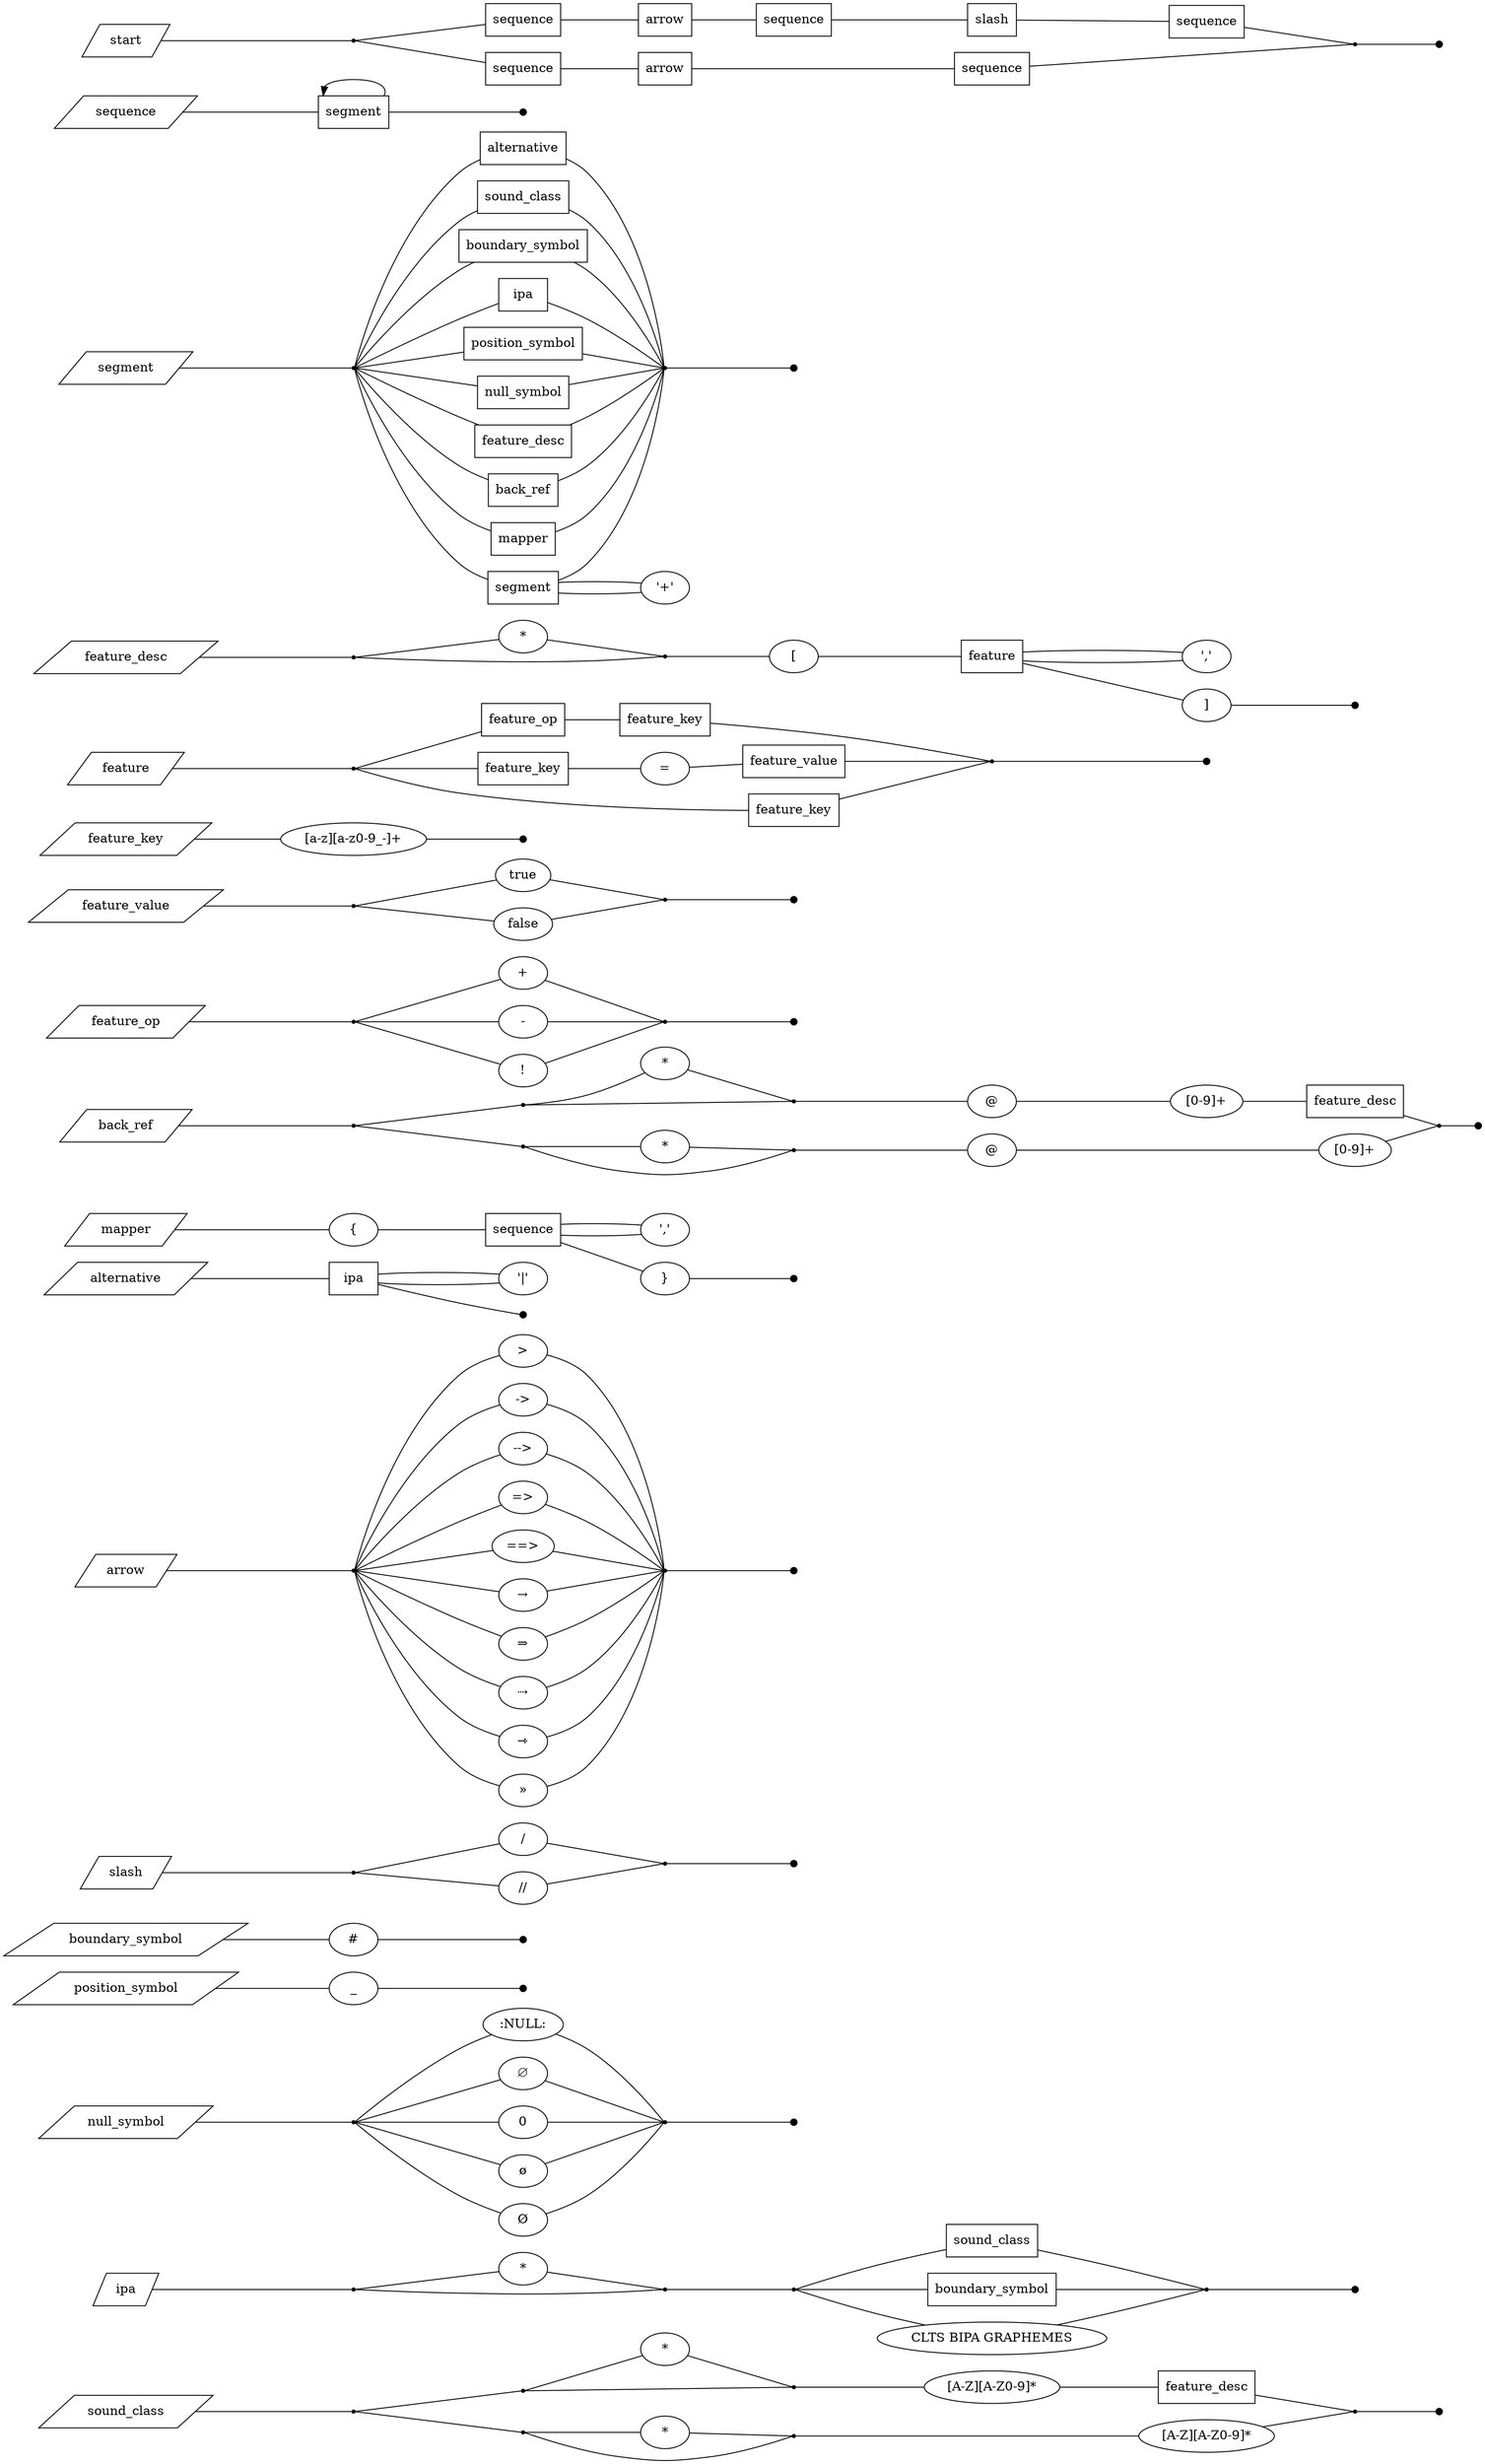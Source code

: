 strict digraph {
	graph [bb="-3.9345,-1.2758,1420.2,2702.8",
		packMode=clust,
		rankdir=LR,
		splines=true
	];
	node [label="\N"];
	n1	 [height=0.5,
		label="*",
		pos="618.66,122.76",
		width=0.75];
	n3	 [height=0.05,
		label="",
		pos="739.66,80.756",
		shape=point,
		size="1e-10",
		width=0.05];
	n1 -> n3	 [arrowhead=none,
		len="1e-06",
		pos="642.89,114.56 674.82,103.29 729.27,84.071 737.59,81.137"];
	n4	 [height=0.5,
		label="[A-Z][A-Z0-9]*",
		pos="931.15,80.756",
		width=1.8776];
	n3 -> n4	 [arrowhead=none,
		pos="741.51,80.756 749.49,80.756 812.49,80.756 863.52,80.756"];
	n5	 [height=0.5,
		label=feature_desc,
		pos="1145.2,80.756",
		shape=box,
		width=1.1806];
	n4 -> n5	 [arrowhead=none,
		pos="998.97,80.756 1033,80.756 1073.2,80.756 1102.7,80.756"];
	n11	 [height=0.05,
		label="",
		pos="1291.3,53.756",
		shape=point,
		size="1e-10",
		width=0.05];
	n5 -> n11	 [arrowhead=none,
		pos="1187.9,72.947 1227.1,65.595 1281.1,55.489 1289.3,53.955"];
	n2	 [height=0.05,
		label="",
		pos="485.16,76.756",
		shape=point,
		size="1e-10",
		width=0.05];
	n2 -> n1	 [arrowhead=none,
		len="1e-06",
		pos="487,77.05 495.05,79.866 559.03,102.25 594.38,114.61"];
	n2 -> n3	 [arrowhead=none,
		pos="487.29,76.774 504.79,77.051 720.78,80.473 737.62,80.74"];
	n12	 [height=0.1,
		label="",
		pos="1373.4,53.756",
		shape=point,
		width=0.1];
	n11 -> n12	 [arrowhead=none,
		pos="1293.2,53.756 1301,53.756 1356.8,53.756 1369.7,53.756"];
	n6	 [height=0.5,
		label="*",
		pos="618.66,30.756",
		width=0.75];
	n8	 [height=0.05,
		label="",
		pos="739.66,26.756",
		shape=point,
		size="1e-10",
		width=0.05];
	n6 -> n8	 [arrowhead=none,
		len="1e-06",
		pos="645.78,29.878 678.07,28.793 729.76,27.055 737.64,26.79"];
	n9	 [height=0.5,
		label="[A-Z][A-Z0-9]*",
		pos="1145.2,26.756",
		width=1.8776];
	n8 -> n9	 [arrowhead=none,
		pos="741.82,26.756 759.18,26.756 967.53,26.756 1077.4,26.756"];
	n9 -> n11	 [arrowhead=none,
		pos="1201.1,37.041 1238.7,44.075 1282.8,52.345 1289.5,53.595"];
	n7	 [height=0.05,
		label="",
		pos="485.16,30.756",
		shape=point,
		size="1e-10",
		width=0.05];
	n7 -> n6	 [arrowhead=none,
		len="1e-06",
		pos="487,30.756 494.83,30.756 555.6,30.756 591.44,30.756"];
	n7 -> n8	 [arrowhead=none,
		pos="487.05,30.39 493.95,27.575 539.58,9.3436 578.66,3.7561 613.86,-1.2758 623.46,-1.2045 658.66,3.7561 691.86,8.4338 730.59,23.523 737.56,\
26.311"];
	n10	 [height=0.05,
		label="",
		pos="323.42,53.756",
		shape=point,
		size="1e-10",
		width=0.05];
	n10 -> n2	 [arrowhead=none,
		pos="325.44,53.903 338.41,55.77 470.85,74.839 483.24,76.623"];
	n10 -> n7	 [arrowhead=none,
		pos="325.44,53.609 338.41,51.742 470.85,32.673 483.24,30.89"];
	sound_class	 [height=0.5,
		label=sound_class,
		pos="109.59,53.756",
		shape=parallelogram,
		width=2.2463];
	sound_class -> n10	 [arrowhead=none,
		pos="171.86,53.756 230.51,53.756 311.52,53.756 321.42,53.756"];
	n13	 [height=0.5,
		label="*",
		pos="485.16,211.76",
		width=0.75];
	n15	 [height=0.05,
		label="",
		pos="618.66,188.76",
		shape=point,
		size="1e-10",
		width=0.05];
	n13 -> n15	 [arrowhead=none,
		len="1e-06",
		pos="511.52,207.32 547.04,201.11 608.26,190.4 616.69,188.93"];
	n19	 [height=0.05,
		label="",
		pos="739.66,188.76",
		shape=point,
		size="1e-10",
		width=0.05];
	n15 -> n19	 [arrowhead=none,
		pos="621,188.76 633.26,188.76 725.95,188.76 737.49,188.76"];
	n16	 [height=0.5,
		label=sound_class,
		pos="931.15,242.76",
		shape=box,
		width=1.1389];
	n19 -> n16	 [arrowhead=none,
		pos="741.44,189.05 747.49,191.3 787.45,206.08 820.66,215.76 843.5,222.41 869.32,228.83 890.15,233.74"];
	n17	 [height=0.5,
		label=boundary_symbol,
		pos="931.15,188.76",
		shape=box,
		width=1.5972];
	n19 -> n17	 [arrowhead=none,
		pos="741.51,188.76 750.03,188.76 821.16,188.76 873.58,188.76"];
	n18	 [height=0.5,
		label="CLTS BIPA GRAPHEMES",
		pos="931.15,134.76",
		width=3.0694];
	n19 -> n18	 [arrowhead=none,
		pos="741.44,188.46 747.49,186.21 787.45,171.44 820.66,161.76 835.51,157.43 851.62,153.2 866.8,149.42"];
	n20	 [height=0.05,
		label="",
		pos="1145.2,188.76",
		shape=point,
		size="1e-10",
		width=0.05];
	n16 -> n20	 [arrowhead=none,
		pos="972.23,233.03 992.97,227.96 1018.7,221.61 1041.6,215.76 1083.8,205.02 1135.4,191.13 1143.2,189.03"];
	n17 -> n20	 [arrowhead=none,
		pos="988.71,188.76 1047.6,188.76 1132.8,188.76 1143.2,188.76"];
	n18 -> n20	 [arrowhead=none,
		pos="993.29,149.65 1009.1,153.54 1026,157.77 1041.6,161.76 1083.8,172.49 1135.4,186.38 1143.2,188.48"];
	n14	 [height=0.05,
		label="",
		pos="323.42,188.76",
		shape=point,
		size="1e-10",
		width=0.05];
	n14 -> n13	 [arrowhead=none,
		len="1e-06",
		pos="325.44,188.9 335.43,190.34 416.35,201.99 458.63,208.08"];
	n14 -> n15	 [arrowhead=none,
		pos="325.44,188.7 333.31,188.28 385.34,185.58 427.66,184.76 478.77,183.77 491.57,183.39 542.66,184.76 572.9,185.56 609.93,188.19 616.61,\
188.68"];
	n21	 [height=0.1,
		label="",
		pos="1291.3,188.76",
		shape=point,
		width=0.1];
	n20 -> n21	 [arrowhead=none,
		pos="1147.2,188.76 1158.4,188.76 1268.7,188.76 1287.6,188.76"];
	ipa	 [height=0.5,
		label=ipa,
		pos="109.59,188.76",
		shape=parallelogram,
		width=0.90716];
	ipa -> n14	 [arrowhead=none,
		pos="134.89,188.76 187.92,188.76 310.22,188.76 321.57,188.76"];
	n22	 [height=0.5,
		label=":NULL:",
		pos="485.16,481.76",
		width=1.0833];
	n28	 [height=0.05,
		label="",
		pos="618.66,373.76",
		shape=point,
		size="1e-10",
		width=0.05];
	n22 -> n28	 [arrowhead=none,
		pos="515.52,470.28 524.63,466.07 534.44,460.82 542.66,454.76 579.08,427.93 612.09,381.73 617.03,374.67"];
	n29	 [height=0.1,
		label="",
		pos="739.66,373.76",
		shape=point,
		width=0.1];
	n28 -> n29	 [arrowhead=none,
		pos="621,373.76 632.75,373.76 718.36,373.76 735.63,373.76"];
	n23	 [height=0.5,
		label=∅,
		pos="485.16,427.76",
		width=0.75];
	n23 -> n28	 [arrowhead=none,
		pos="508.47,418.6 543.64,404.15 608.84,377.38 616.85,374.09"];
	n24	 [height=0.5,
		label=0,
		pos="485.16,373.76",
		width=0.75];
	n24 -> n28	 [arrowhead=none,
		pos="512.46,373.76 548.14,373.76 608.41,373.76 616.71,373.76"];
	n25	 [height=0.5,
		label=ø,
		pos="485.16,319.76",
		width=0.75];
	n25 -> n28	 [arrowhead=none,
		pos="508.47,328.92 543.64,343.36 608.84,370.13 616.85,373.42"];
	n26	 [height=0.5,
		label=Ø,
		pos="485.16,265.76",
		width=0.75];
	n26 -> n28	 [arrowhead=none,
		pos="508.99,274.32 519.74,278.93 532.42,285.21 542.66,292.76 579.08,319.58 612.09,365.79 617.03,372.84"];
	n27	 [height=0.05,
		label="",
		pos="323.42,373.76",
		shape=point,
		size="1e-10",
		width=0.05];
	n27 -> n22	 [arrowhead=none,
		pos="325.38,374.64 332.78,381.49 381.98,426.4 427.66,454.76 436.53,460.26 446.69,465.43 455.93,469.75"];
	n27 -> n23	 [arrowhead=none,
		pos="325.44,374.1 335.59,377.53 418.95,405.71 460.63,419.8"];
	n27 -> n24	 [arrowhead=none,
		pos="325.44,373.76 335.38,373.76 415.49,373.76 457.95,373.76"];
	n27 -> n25	 [arrowhead=none,
		pos="325.44,373.41 335.59,369.98 418.95,341.8 460.63,327.71"];
	n27 -> n26	 [arrowhead=none,
		pos="325.38,372.87 332.78,366.02 381.98,321.11 427.66,292.76 438.47,286.05 451.2,279.83 461.84,275.06"];
	null_symbol	 [height=0.5,
		label=null_symbol,
		pos="109.59,373.76",
		shape=parallelogram,
		width=2.3327];
	null_symbol -> n27	 [arrowhead=none,
		pos="174.14,373.76 232.64,373.76 311.78,373.76 321.44,373.76"];
	n30	 [height=0.5,
		label=_,
		pos="323.42,521.76",
		width=0.75];
	n31	 [height=0.1,
		label="",
		pos="485.16,521.76",
		shape=point,
		width=0.1];
	n30 -> n31	 [arrowhead=none,
		pos="350.44,521.76 390.76,521.76 465.33,521.76 481.16,521.76"];
	position_symbol	 [height=0.5,
		label=position_symbol,
		pos="109.59,521.76",
		shape=parallelogram,
		width=2.9375];
	position_symbol -> n30	 [arrowhead=none,
		pos="190.67,521.76 227.93,521.76 269.73,521.76 296.06,521.76"];
	n32	 [height=0.5,
		label="#",
		pos="323.42,575.76",
		width=0.75];
	n33	 [height=0.1,
		label="",
		pos="485.16,575.76",
		shape=point,
		width=0.1];
	n32 -> n33	 [arrowhead=none,
		pos="350.44,575.76 390.76,575.76 465.33,575.76 481.16,575.76"];
	boundary_symbol	 [height=0.5,
		label=boundary_symbol,
		pos="109.59,575.76",
		shape=parallelogram,
		width=3.1535];
	boundary_symbol -> n32	 [arrowhead=none,
		pos="197.05,575.76 232.75,575.76 271.49,575.76 296.32,575.76"];
	n34	 [height=0.5,
		label="/",
		pos="485.16,669.76",
		width=0.75];
	n37	 [height=0.05,
		label="",
		pos="618.66,642.76",
		shape=point,
		size="1e-10",
		width=0.05];
	n34 -> n37	 [arrowhead=none,
		pos="511.21,664.61 546.68,657.33 608.21,644.7 616.69,642.96"];
	n38	 [height=0.1,
		label="",
		pos="739.66,642.76",
		shape=point,
		width=0.1];
	n37 -> n38	 [arrowhead=none,
		pos="621,642.76 632.75,642.76 718.36,642.76 735.63,642.76"];
	n35	 [height=0.5,
		label="//",
		pos="485.16,615.76",
		width=0.75];
	n35 -> n37	 [arrowhead=none,
		pos="511.21,620.9 546.68,628.18 608.21,640.81 616.69,642.56"];
	n36	 [height=0.05,
		label="",
		pos="323.42,649.76",
		shape=point,
		size="1e-10",
		width=0.05];
	n36 -> n34	 [arrowhead=none,
		pos="325.44,649.88 335.4,651.13 415.92,661.21 458.29,666.52"];
	n36 -> n35	 [arrowhead=none,
		pos="325.44,649.54 335.48,647.4 417.21,630.01 459.3,621.05"];
	slash	 [height=0.5,
		label=slash,
		pos="109.59,649.76",
		shape=parallelogram,
		width=1.2095];
	slash -> n36	 [arrowhead=none,
		pos="143.22,649.76 198.93,649.76 307.68,649.76 321.06,649.76"];
	n39	 [height=0.5,
		label=">",
		pos="485.16,1209.8",
		width=0.75];
	n50	 [height=0.05,
		label="",
		pos="618.66,966.76",
		shape=point,
		size="1e-10",
		width=0.05];
	n39 -> n50	 [arrowhead=none,
		pos="510.26,1203 521.44,1198.8 534.11,1192.3 542.66,1182.8 606.17,1111.7 616.52,984.04 617.57,968.35"];
	n51	 [height=0.1,
		label="",
		pos="739.66,966.76",
		shape=point,
		width=0.1];
	n50 -> n51	 [arrowhead=none,
		pos="621,966.76 632.75,966.76 718.36,966.76 735.63,966.76"];
	n40	 [height=0.5,
		label="->",
		pos="485.16,1155.8",
		width=0.75];
	n40 -> n50	 [arrowhead=none,
		pos="510.14,1148.5 521.16,1144.2 533.72,1137.8 542.66,1128.8 594.5,1076.3 614.78,981.36 617.37,968.27"];
	n41	 [height=0.5,
		label="-->",
		pos="485.16,1101.8",
		width=0.75];
	n41 -> n50	 [arrowhead=none,
		pos="509.48,1093.8 520.34,1089.3 532.97,1083 542.66,1074.8 583.7,1039.9 612.82,977.52 617.11,967.99"];
	n42	 [height=0.5,
		label="=>",
		pos="485.16,1047.8",
		width=0.75];
	n42 -> n50	 [arrowhead=none,
		pos="508.37,1038.3 518.98,1033.4 531.72,1027.2 542.66,1020.8 575.24,1001.5 611.49,971.85 616.96,967.34"];
	n43	 [height=0.5,
		label="==>",
		pos="485.16,993.76",
		width=0.75];
	n43 -> n50	 [arrowhead=none,
		pos="511.21,988.61 546.68,981.33 608.21,968.7 616.69,966.96"];
	n44	 [height=0.5,
		label=→,
		pos="485.16,939.76",
		width=0.75];
	n44 -> n50	 [arrowhead=none,
		pos="511.21,944.9 546.68,952.18 608.21,964.81 616.69,966.56"];
	n45	 [height=0.5,
		label=⇒,
		pos="485.16,885.76",
		width=0.75];
	n45 -> n50	 [arrowhead=none,
		pos="508.37,895.26 518.98,900.08 531.72,906.27 542.66,912.76 575.24,932.06 611.49,961.66 616.96,966.17"];
	n46	 [height=0.5,
		label=⇢,
		pos="485.16,831.76",
		width=0.75];
	n46 -> n50	 [arrowhead=none,
		pos="509.48,839.7 520.34,844.17 532.97,850.52 542.66,858.76 583.7,893.66 612.82,955.99 617.11,965.52"];
	n47	 [height=0.5,
		label=⇾,
		pos="485.16,777.76",
		width=0.75];
	n47 -> n50	 [arrowhead=none,
		pos="510.14,784.99 521.16,789.29 533.72,795.71 542.66,804.76 594.5,857.23 614.78,952.16 617.37,965.24"];
	n48	 [height=0.5,
		label=»,
		pos="485.16,723.76",
		width=0.75];
	n48 -> n50	 [arrowhead=none,
		pos="510.26,730.5 521.44,734.71 534.11,741.19 542.66,750.76 606.17,821.77 616.52,949.48 617.57,965.16"];
	n49	 [height=0.05,
		label="",
		pos="323.42,966.76",
		shape=point,
		size="1e-10",
		width=0.05];
	n49 -> n39	 [arrowhead=none,
		pos="324.75,968.36 328.1,984.1 357.13,1112.2 427.66,1182.8 436.66,1191.7 449.23,1198.2 460.24,1202.5"];
	n49 -> n40	 [arrowhead=none,
		pos="324.88,967.95 329.43,979.74 367.73,1075.7 427.66,1128.8 437.19,1137.2 449.81,1143.6 460.7,1148"];
	n49 -> n41	 [arrowhead=none,
		pos="325.14,967.75 331.4,976.32 377.67,1038.5 427.66,1074.8 437.97,1082.2 450.65,1088.5 461.39,1093.1"];
	n49 -> n42	 [arrowhead=none,
		pos="325.43,967.3 333.25,971.53 384.97,999.4 427.66,1020.8 439.14,1026.5 452.04,1032.7 462.61,1037.7"];
	n49 -> n43	 [arrowhead=none,
		pos="325.44,966.93 335.43,968.62 416.35,982.29 458.63,989.44"];
	n49 -> n44	 [arrowhead=none,
		pos="325.44,966.58 335.43,964.9 416.35,951.22 458.63,944.07"];
	n49 -> n45	 [arrowhead=none,
		pos="325.43,966.21 333.25,961.99 384.97,934.11 427.66,912.76 439.14,907.02 452.04,900.83 462.61,895.83"];
	n49 -> n46	 [arrowhead=none,
		pos="325.14,965.77 331.4,957.2 377.67,894.97 427.66,858.76 437.97,851.29 450.65,845.01 461.39,840.39"];
	n49 -> n47	 [arrowhead=none,
		pos="324.88,965.56 329.43,953.77 367.73,857.81 427.66,804.76 437.19,796.33 449.81,789.96 460.7,785.54"];
	n49 -> n48	 [arrowhead=none,
		pos="324.75,965.16 328.1,949.42 357.13,821.29 427.66,750.76 436.66,741.76 449.23,735.35 460.24,731.04"];
	arrow	 [height=0.5,
		label=arrow,
		pos="109.59,966.76",
		shape=parallelogram,
		width=1.3103];
	arrow -> n49	 [arrowhead=none,
		pos="146.52,966.76 203.18,966.76 308.2,966.76 321.11,966.76"];
	n52	 [height=0.5,
		label=ipa,
		pos="323.42,1289.8",
		shape=box,
		width=0.75];
	n53	 [height=0.5,
		label="'|'",
		pos="485.16,1289.8",
		width=0.75];
	n52 -> n53	 [arrowhead=none,
		pos="350.44,1284.6 380.5,1282.4 429.61,1282.5 459.21,1284.7"];
	n54	 [height=0.1,
		label="",
		pos="485.16,1249.8",
		shape=point,
		width=0.1];
	n52 -> n54	 [arrowhead=none,
		pos="350.68,1282.7 371.51,1277.1 401.4,1269.2 427.66,1262.8 448.39,1257.7 473.53,1252.1 481.57,1250.3"];
	n53 -> n52	 [arrowhead=none,
		pos="459.21,1294.8 429.61,1297 380.5,1297.1 350.44,1294.9"];
	alternative	 [height=0.5,
		label=alternative,
		pos="109.59,1289.8",
		shape=parallelogram,
		width=2.0303];
	alternative -> n52	 [arrowhead=none,
		pos="165.69,1289.8 207.74,1289.8 263.79,1289.8 296.21,1289.8"];
	n55	 [height=0.5,
		label="{",
		pos="323.42,1343.8",
		width=0.75];
	n56	 [height=0.5,
		label=sequence,
		pos="485.16,1343.8",
		shape=box,
		width=0.91667];
	n55 -> n56	 [arrowhead=none,
		pos="350.44,1343.8 378.2,1343.8 422.21,1343.8 452.09,1343.8"];
	n57	 [height=0.5,
		label="','",
		pos="618.66,1343.8",
		width=0.75];
	n56 -> n57	 [arrowhead=none,
		pos="518.33,1337.9 541.3,1336.6 571.73,1336.7 592.83,1338.3"];
	n58	 [height=0.5,
		label="}",
		pos="618.66,1289.8",
		width=0.75];
	n56 -> n58	 [arrowhead=none,
		pos="518.33,1330.5 542.21,1320.7 574.16,1307.6 595.3,1298.9"];
	n57 -> n56	 [arrowhead=none,
		pos="592.83,1349.2 571.73,1350.8 541.3,1350.9 518.33,1349.7"];
	n59	 [height=0.1,
		label="",
		pos="739.66,1289.8",
		shape=point,
		width=0.1];
	n58 -> n59	 [arrowhead=none,
		pos="645.78,1289.8 676.16,1289.8 723.7,1289.8 735.79,1289.8"];
	mapper	 [height=0.5,
		label=mapper,
		pos="109.59,1343.8",
		shape=parallelogram,
		width=1.5983];
	mapper -> n55	 [arrowhead=none,
		pos="153.46,1343.8 196.25,1343.8 260.64,1343.8 296.31,1343.8"];
	n60	 [height=0.5,
		label="*",
		pos="618.66,1527.8",
		width=0.75];
	n62	 [height=0.05,
		label="",
		pos="739.66,1485.8",
		shape=point,
		size="1e-10",
		width=0.05];
	n60 -> n62	 [arrowhead=none,
		len="1e-06",
		pos="642.89,1519.6 674.82,1508.3 729.27,1489.1 737.59,1486.1"];
	n63	 [height=0.5,
		label="@",
		pos="931.15,1485.8",
		width=0.75];
	n62 -> n63	 [arrowhead=none,
		pos="741.51,1485.8 751.87,1485.8 854.86,1485.8 904.14,1485.8"];
	n64	 [height=0.5,
		label="[0-9]+",
		pos="1145.2,1485.8",
		width=0.94444];
	n63 -> n64	 [arrowhead=none,
		pos="958.16,1485.8 996.76,1485.8 1069.2,1485.8 1111.4,1485.8"];
	n65	 [height=0.5,
		label=feature_desc,
		pos="1291.3,1485.8",
		shape=box,
		width=1.1806];
	n64 -> n65	 [arrowhead=none,
		pos="1179.3,1485.8 1199.9,1485.8 1226.6,1485.8 1248.6,1485.8"];
	n61	 [height=0.05,
		label="",
		pos="485.16,1481.8",
		shape=point,
		size="1e-10",
		width=0.05];
	n61 -> n60	 [arrowhead=none,
		len="1e-06",
		pos="486.98,1481.8 492.13,1482.4 520.62,1485.6 542.66,1492.8 561.79,1499 582.43,1508.9 597.21,1516.5"];
	n61 -> n62	 [arrowhead=none,
		pos="487.29,1481.8 504.79,1482.1 720.78,1485.5 737.62,1485.7"];
	n72	 [height=0.05,
		label="",
		pos="1373.4,1458.8",
		shape=point,
		size="1e-10",
		width=0.05];
	n65 -> n72	 [arrowhead=none,
		pos="1334.3,1471.6 1351.2,1465.9 1367.7,1460.3 1371.6,1459"];
	n73	 [height=0.1,
		label="",
		pos="1416.6,1458.8",
		shape=point,
		width=0.1];
	n72 -> n73	 [arrowhead=none,
		pos="1375.5,1458.8 1380.7,1458.8 1404.8,1458.8 1412.9,1458.8"];
	n66	 [height=0.5,
		label="*",
		pos="618.66,1435.8",
		width=0.75];
	n68	 [height=0.05,
		label="",
		pos="739.66,1431.8",
		shape=point,
		size="1e-10",
		width=0.05];
	n66 -> n68	 [arrowhead=none,
		len="1e-06",
		pos="645.78,1434.9 678.07,1433.8 729.76,1432.1 737.64,1431.8"];
	n69	 [height=0.5,
		label="@",
		pos="1145.2,1431.8",
		width=0.75];
	n68 -> n69	 [arrowhead=none,
		pos="741.82,1431.8 761.7,1431.8 1032,1431.8 1118.1,1431.8"];
	n70	 [height=0.5,
		label="[0-9]+",
		pos="1291.3,1431.8",
		width=0.94444];
	n69 -> n70	 [arrowhead=none,
		pos="1172.3,1431.8 1196.2,1431.8 1231.5,1431.8 1257.3,1431.8"];
	n70 -> n72	 [arrowhead=none,
		pos="1320.3,1441.2 1340.6,1448 1365.3,1456.3 1371.1,1458.3"];
	n67	 [height=0.05,
		label="",
		pos="485.16,1435.8",
		shape=point,
		size="1e-10",
		width=0.05];
	n67 -> n66	 [arrowhead=none,
		len="1e-06",
		pos="487,1435.8 494.83,1435.8 555.6,1435.8 591.44,1435.8"];
	n67 -> n68	 [arrowhead=none,
		pos="487.05,1435.4 493.95,1432.6 539.58,1414.3 578.66,1408.8 613.86,1403.7 623.46,1403.8 658.66,1408.8 691.86,1413.4 730.59,1428.5 737.56,\
1431.3"];
	n71	 [height=0.05,
		label="",
		pos="323.42,1458.8",
		shape=point,
		size="1e-10",
		width=0.05];
	n71 -> n61	 [arrowhead=none,
		pos="325.44,1458.9 338.41,1460.8 470.85,1479.8 483.24,1481.6"];
	n71 -> n67	 [arrowhead=none,
		pos="325.44,1458.6 338.41,1456.7 470.85,1437.7 483.24,1435.9"];
	back_ref	 [height=0.5,
		label=back_ref,
		pos="109.59,1458.8",
		shape=parallelogram,
		width=1.7567];
	back_ref -> n71	 [arrowhead=none,
		pos="158.13,1458.8 216.68,1458.8 309.84,1458.8 321.26,1458.8"];
	n74	 [height=0.5,
		label="+",
		pos="485.16,1627.8",
		width=0.75];
	n78	 [height=0.05,
		label="",
		pos="618.66,1573.8",
		shape=point,
		size="1e-10",
		width=0.05];
	n74 -> n78	 [arrowhead=none,
		pos="508.47,1618.6 543.64,1604.2 608.84,1577.4 616.85,1574.1"];
	n79	 [height=0.1,
		label="",
		pos="739.66,1573.8",
		shape=point,
		width=0.1];
	n78 -> n79	 [arrowhead=none,
		pos="621,1573.8 632.75,1573.8 718.36,1573.8 735.63,1573.8"];
	n75	 [height=0.5,
		label="-",
		pos="485.16,1573.8",
		width=0.75];
	n75 -> n78	 [arrowhead=none,
		pos="512.46,1573.8 548.14,1573.8 608.41,1573.8 616.71,1573.8"];
	n76	 [height=0.5,
		label="!",
		pos="485.16,1519.8",
		width=0.75];
	n76 -> n78	 [arrowhead=none,
		pos="508.47,1528.9 543.64,1543.4 608.84,1570.1 616.85,1573.4"];
	n77	 [height=0.05,
		label="",
		pos="323.42,1573.8",
		shape=point,
		size="1e-10",
		width=0.05];
	n77 -> n74	 [arrowhead=none,
		pos="325.44,1574.1 335.59,1577.5 418.95,1605.7 460.63,1619.8"];
	n77 -> n75	 [arrowhead=none,
		pos="325.44,1573.8 335.38,1573.8 415.49,1573.8 457.95,1573.8"];
	n77 -> n76	 [arrowhead=none,
		pos="325.44,1573.4 335.59,1570 418.95,1541.8 460.63,1527.7"];
	feature_op	 [height=0.5,
		label=feature_op,
		pos="109.59,1573.8",
		shape=parallelogram,
		width=2.0303];
	feature_op -> n77	 [arrowhead=none,
		pos="165.69,1573.8 224.53,1573.8 310.8,1573.8 321.35,1573.8"];
	n80	 [height=0.5,
		label=true,
		pos="485.16,1735.8",
		width=0.75];
	n83	 [height=0.05,
		label="",
		pos="618.66,1708.8",
		shape=point,
		size="1e-10",
		width=0.05];
	n80 -> n83	 [arrowhead=none,
		pos="511.21,1730.6 546.68,1723.3 608.21,1710.7 616.69,1709"];
	n84	 [height=0.1,
		label="",
		pos="739.66,1708.8",
		shape=point,
		width=0.1];
	n83 -> n84	 [arrowhead=none,
		pos="621,1708.8 632.75,1708.8 718.36,1708.8 735.63,1708.8"];
	n81	 [height=0.5,
		label=false,
		pos="485.16,1681.8",
		width=0.76389];
	n81 -> n83	 [arrowhead=none,
		pos="511.52,1687 547.04,1694.3 608.26,1706.8 616.69,1708.6"];
	n82	 [height=0.05,
		label="",
		pos="323.42,1701.8",
		shape=point,
		size="1e-10",
		width=0.05];
	n82 -> n80	 [arrowhead=none,
		pos="325.44,1702 335.48,1704.1 417.21,1721.5 459.3,1730.5"];
	n82 -> n81	 [arrowhead=none,
		pos="325.44,1701.6 335.4,1700.4 415.92,1690.3 458.29,1685"];
	feature_value	 [height=0.5,
		label=feature_value,
		pos="109.59,1701.8",
		shape=parallelogram,
		width=2.4767];
	feature_value -> n82	 [arrowhead=none,
		pos="177.9,1701.8 236.05,1701.8 312.19,1701.8 321.48,1701.8"];
	n85	 [height=0.5,
		label="[a-z][a-z0-9_-]+",
		pos="323.42,1775.8",
		width=1.8957];
	n86	 [height=0.1,
		label="",
		pos="485.16,1775.8",
		shape=point,
		width=0.1];
	n85 -> n86	 [arrowhead=none,
		pos="391.7,1775.8 429.22,1775.8 470.54,1775.8 481.42,1775.8"];
	feature_key	 [height=0.5,
		label=feature_key,
		pos="109.59,1775.8",
		shape=parallelogram,
		width=2.1887];
	feature_key -> n85	 [arrowhead=none,
		pos="170.44,1775.8 196.75,1775.8 227.76,1775.8 254.88,1775.8"];
	n87	 [height=0.5,
		label=feature_op,
		pos="485.16,1911.8",
		shape=box,
		width=1.0278];
	n88	 [height=0.5,
		label=feature_key,
		pos="739.66,1911.8",
		shape=box,
		width=1.1111];
	n87 -> n88	 [arrowhead=none,
		pos="522.34,1911.8 569.39,1911.8 651.25,1911.8 699.65,1911.8"];
	n94	 [height=0.05,
		label="",
		pos="931.15,1857.8",
		shape=point,
		size="1e-10",
		width=0.05];
	n88 -> n94	 [arrowhead=none,
		pos="779.93,1900.6 831.96,1885.7 918.47,1861.1 929.08,1858.1"];
	n95	 [height=0.1,
		label="",
		pos="1145.2,1857.8",
		shape=point,
		width=0.1];
	n94 -> n95	 [arrowhead=none,
		pos="933.1,1857.8 947.32,1857.8 1117.6,1857.8 1141.5,1857.8"];
	n89	 [height=0.5,
		label=feature_key,
		pos="485.16,1857.8",
		shape=box,
		width=1.1111];
	n90	 [height=0.5,
		label="=",
		pos="618.66,1859.8",
		width=0.75];
	n89 -> n90	 [arrowhead=none,
		pos="525.26,1858.4 546.61,1858.7 572.47,1859.1 591.4,1859.4"];
	n91	 [height=0.5,
		label=feature_value,
		pos="739.66,1857.8",
		shape=box,
		width=1.25];
	n90 -> n91	 [arrowhead=none,
		pos="645.78,1859.3 660.01,1859.1 678.01,1858.8 694.36,1858.5"];
	n91 -> n94	 [arrowhead=none,
		pos="785.09,1857.8 837.6,1857.8 919.15,1857.8 929.14,1857.8"];
	n92	 [height=0.5,
		label=feature_key,
		pos="618.66,1805.8",
		shape=box,
		width=1.1111];
	n92 -> n94	 [arrowhead=none,
		pos="658.73,1811.3 692.2,1816.1 741.67,1823.5 784.66,1830.8 845.46,1841 920.14,1855.8 929.23,1857.6"];
	n93	 [height=0.05,
		label="",
		pos="323.42,1857.8",
		shape=point,
		size="1e-10",
		width=0.05];
	n93 -> n87	 [arrowhead=none,
		pos="325.44,1858.1 334.63,1861.2 403.89,1884.6 447.83,1899.5"];
	n93 -> n89	 [arrowhead=none,
		pos="325.44,1857.8 334.45,1857.8 401.11,1857.8 445.13,1857.8"];
	n93 -> n92	 [arrowhead=none,
		pos="325.43,1857.4 333.22,1855 384.75,1839.2 427.66,1830.8 479.42,1820.6 539.92,1813.5 578.5,1809.5"];
	feature	 [height=0.5,
		label=feature,
		pos="109.59,1857.8",
		shape=parallelogram,
		width=1.4831];
	feature -> n93	 [arrowhead=none,
		pos="150.93,1857.8 208.55,1857.8 308.86,1857.8 321.17,1857.8"];
	n96	 [height=0.5,
		label="*",
		pos="485.16,2003.8",
		width=0.75];
	n98	 [height=0.05,
		label="",
		pos="618.66,1984.8",
		shape=point,
		size="1e-10",
		width=0.05];
	n96 -> n98	 [arrowhead=none,
		len="1e-06",
		pos="511.83,2000 547.41,1994.9 608.31,1986.1 616.7,1984.9"];
	n99	 [height=0.5,
		label="[",
		pos="739.66,1984.8",
		width=0.75];
	n98 -> n99	 [arrowhead=none,
		pos="621,1984.8 629.86,1984.8 680.76,1984.8 712.64,1984.8"];
	n100	 [height=0.5,
		label=feature,
		pos="931.15,1984.8",
		shape=box,
		width=0.75];
	n99 -> n100	 [arrowhead=none,
		pos="767.01,1984.8 803.21,1984.8 867.95,1984.8 904.03,1984.8"];
	n101	 [height=0.5,
		label="','",
		pos="1145.2,1984.8",
		width=0.75];
	n100 -> n101	 [arrowhead=none,
		pos="958.16,1980.1 999.2,1977.3 1078.5,1977.3 1119,1980.2"];
	n102	 [height=0.5,
		label="]",
		pos="1145.2,1930.8",
		width=0.75];
	n100 -> n102	 [arrowhead=none,
		pos="958.16,1978.1 999.42,1967.6 1079.3,1947.3 1119.7,1937"];
	n97	 [height=0.05,
		label="",
		pos="323.42,1980.8",
		shape=point,
		size="1e-10",
		width=0.05];
	n97 -> n96	 [arrowhead=none,
		len="1e-06",
		pos="325.44,1980.9 335.43,1982.3 416.35,1994 458.63,2000.1"];
	n97 -> n98	 [arrowhead=none,
		pos="325.81,1980.7 339.5,1979.7 451.84,1971.9 542.66,1976.8 573,1978.4 609.95,1983.6 616.61,1984.6"];
	n101 -> n100	 [arrowhead=none,
		pos="1119,1989.3 1078.5,1992.2 999.2,1992.2 958.16,1989.4"];
	n103	 [height=0.1,
		label="",
		pos="1291.3,1930.8",
		shape=point,
		width=0.1];
	n102 -> n103	 [arrowhead=none,
		pos="1172.3,1930.8 1209,1930.8 1272.9,1930.8 1287.4,1930.8"];
	feature_desc	 [height=0.5,
		label=feature_desc,
		pos="109.59,1980.8",
		shape=parallelogram,
		width=2.3327];
	feature_desc -> n97	 [arrowhead=none,
		pos="174.14,1980.8 232.64,1980.8 311.78,1980.8 321.44,1980.8"];
	n104	 [height=0.5,
		label=alternative,
		pos="485.16,2543.8",
		shape=box,
		width=1.0278];
	n116	 [height=0.05,
		label="",
		pos="618.66,2300.8",
		shape=point,
		size="1e-10",
		width=0.05];
	n104 -> n116	 [arrowhead=none,
		pos="522.22,2531.8 529.75,2527.9 537.08,2523 542.66,2516.8 606.17,2445.7 616.52,2318 617.57,2302.3"];
	n117	 [height=0.1,
		label="",
		pos="739.66,2300.8",
		shape=point,
		width=0.1];
	n116 -> n117	 [arrowhead=none,
		pos="621,2300.8 632.75,2300.8 718.36,2300.8 735.63,2300.8"];
	n105	 [height=0.5,
		label=sound_class,
		pos="485.16,2489.8",
		shape=box,
		width=1.1389];
	n105 -> n116	 [arrowhead=none,
		pos="526.17,2475 532.17,2471.6 537.93,2467.6 542.66,2462.8 594.5,2410.3 614.78,2315.4 617.37,2302.3"];
	n106	 [height=0.5,
		label=boundary_symbol,
		pos="485.16,2435.8",
		shape=box,
		width=1.5972];
	n106 -> n116	 [arrowhead=none,
		pos="530.16,2417.6 534.59,2414.9 538.85,2412 542.66,2408.8 583.7,2373.9 612.82,2311.5 617.11,2302"];
	n107	 [height=0.5,
		label=ipa,
		pos="485.16,2381.8",
		shape=box,
		width=0.75];
	n107 -> n116	 [arrowhead=none,
		pos="512.26,2370.5 522,2365.9 533.03,2360.5 542.66,2354.8 575.24,2335.5 611.49,2305.8 616.96,2301.3"];
	n108	 [height=0.5,
		label=segment,
		pos="485.16,2057.8",
		shape=box,
		width=0.86111];
	n108 -> n116	 [arrowhead=none,
		pos="516.34,2067 525.82,2071.1 535.63,2076.9 542.66,2084.8 606.17,2155.8 616.52,2283.5 617.57,2299.2"];
	n109	 [height=0.5,
		label="'+'",
		pos="618.66,2057.8",
		width=0.75];
	n108 -> n109	 [arrowhead=none,
		pos="516.33,2052 539.38,2050.6 570.79,2050.7 592.49,2052.3"];
	n109 -> n108	 [arrowhead=none,
		pos="592.49,2063.2 570.79,2064.8 539.38,2064.9 516.33,2063.5"];
	n110	 [height=0.5,
		label=position_symbol,
		pos="485.16,2327.8",
		shape=box,
		width=1.4861];
	n110 -> n116	 [arrowhead=none,
		pos="538.89,2316.9 572.05,2310.1 609.8,2302.4 616.59,2301"];
	n111	 [height=0.5,
		label=null_symbol,
		pos="485.16,2273.8",
		shape=box,
		width=1.1806];
	n111 -> n116	 [arrowhead=none,
		pos="527.77,2282.3 563.29,2289.6 609.72,2299.1 616.75,2300.6"];
	n112	 [height=0.5,
		label=feature_desc,
		pos="485.16,2219.8",
		shape=box,
		width=1.1806];
	n112 -> n116	 [arrowhead=none,
		pos="526.15,2237.8 531.78,2240.6 537.43,2243.7 542.66,2246.8 575.24,2266.1 611.49,2295.7 616.96,2300.2"];
	n113	 [height=0.5,
		label=back_ref,
		pos="485.16,2165.8",
		shape=box,
		width=0.88889];
	n113 -> n116	 [arrowhead=none,
		pos="517.22,2177.1 526.01,2181.2 535.21,2186.4 542.66,2192.8 583.7,2227.7 612.82,2290 617.11,2299.5"];
	n114	 [height=0.5,
		label=mapper,
		pos="485.16,2111.8",
		shape=box,
		width=0.80556];
	n114 -> n116	 [arrowhead=none,
		pos="514.44,2120.7 524.32,2125 534.87,2130.9 542.66,2138.8 594.5,2191.2 614.78,2286.2 617.37,2299.2"];
	n115	 [height=0.05,
		label="",
		pos="323.42,2300.8",
		shape=point,
		size="1e-10",
		width=0.05];
	n115 -> n104	 [arrowhead=none,
		pos="324.75,2302.4 328.1,2318.1 357.13,2446.2 427.66,2516.8 433.43,2522.5 440.67,2527.2 448.02,2531"];
	n115 -> n105	 [arrowhead=none,
		pos="324.88,2302 329.43,2313.7 367.73,2409.7 427.66,2462.8 432.55,2467.1 438.25,2470.9 444.11,2474.1"];
	n115 -> n106	 [arrowhead=none,
		pos="325.14,2301.7 331.4,2310.3 377.67,2372.5 427.66,2408.8 432.07,2411.9 436.9,2414.9 441.84,2417.6"];
	n115 -> n107	 [arrowhead=none,
		pos="325.43,2301.3 333.25,2305.5 384.97,2333.4 427.66,2354.8 437.48,2359.7 448.35,2364.9 457.91,2369.5"];
	n115 -> n108	 [arrowhead=none,
		pos="324.75,2299.2 328.1,2283.4 357.13,2155.3 427.66,2084.8 434.97,2077.5 444.63,2071.9 453.9,2067.7"];
	n115 -> n110	 [arrowhead=none,
		pos="325.44,2300.9 333.54,2302.3 388.32,2311.6 431.28,2318.8"];
	n115 -> n111	 [arrowhead=none,
		pos="325.44,2300.6 334.26,2299.1 398.38,2288.3 442.38,2280.8"];
	n115 -> n112	 [arrowhead=none,
		pos="325.43,2300.2 333.25,2296 384.97,2268.1 427.66,2246.8 433.5,2243.8 439.7,2240.8 445.78,2237.9"];
	n115 -> n113	 [arrowhead=none,
		pos="325.14,2299.8 331.4,2291.2 377.67,2229 427.66,2192.8 435.41,2187.1 444.51,2182.2 453.11,2178.1"];
	n115 -> n114	 [arrowhead=none,
		pos="324.88,2299.6 329.43,2287.8 367.73,2191.8 427.66,2138.8 435.89,2131.5 446.41,2125.7 456.15,2121.5"];
	segment	 [height=0.5,
		label=segment,
		pos="109.59,2300.8",
		shape=parallelogram,
		width=1.6991];
	segment -> n115	 [arrowhead=none,
		pos="156.81,2300.8 215.25,2300.8 309.67,2300.8 321.24,2300.8"];
	n118	 [height=0.5,
		label=segment,
		pos="323.42,2583.8",
		shape=box,
		width=0.86111];
	n118 -> n118	 [arrowhead=none,
		dir=back,
		pos="s,294.47,2601.9 295.71,2612 299.71,2616.6 308.95,2619.8 323.42,2619.8 347.17,2619.8 356.82,2611.3 352.37,2601.9"];
	n119	 [height=0.1,
		label="",
		pos="485.16,2583.8",
		shape=point,
		width=0.1];
	n118 -> n119	 [arrowhead=none,
		pos="354.47,2583.8 395.68,2583.8 466.36,2583.8 481.33,2583.8"];
	sequence	 [height=0.5,
		label=sequence,
		pos="109.59,2583.8",
		shape=parallelogram,
		width=1.8143];
	sequence -> n118	 [arrowhead=none,
		pos="159.72,2583.8 200.66,2583.8 257.68,2583.8 292.21,2583.8"];
	n120	 [height=0.5,
		label=sequence,
		pos="485.16,2682.8",
		shape=box,
		width=0.91667];
	n121	 [height=0.5,
		label=arrow,
		pos="618.66,2684.8",
		shape=box,
		width=0.75];
	n120 -> n121	 [arrowhead=none,
		pos="518.33,2683.2 540.84,2683.6 570.52,2684 591.56,2684.4"];
	n122	 [height=0.5,
		label=sequence,
		pos="739.66,2684.8",
		shape=box,
		width=0.91667];
	n121 -> n122	 [arrowhead=none,
		pos="645.78,2684.8 663.57,2684.8 687.24,2684.8 706.24,2684.8"];
	n123	 [height=0.5,
		label=slash,
		pos="931.15,2684.8",
		shape=box,
		width=0.75];
	n122 -> n123	 [arrowhead=none,
		pos="772.81,2684.8 809.77,2684.8 869.72,2684.8 903.96,2684.8"];
	n124	 [height=0.5,
		label=sequence,
		pos="1145.2,2682.8",
		shape=box,
		width=0.91667];
	n123 -> n124	 [arrowhead=none,
		pos="958.16,2684.5 996.98,2684.1 1070,2683.5 1112.1,2683.1"];
	n129	 [height=0.05,
		label="",
		pos="1291.3,2657.8",
		shape=point,
		size="1e-10",
		width=0.05];
	n124 -> n129	 [arrowhead=none,
		pos="1178.6,2677.1 1218.1,2670.3 1280.7,2659.4 1289.3,2657.9"];
	n130	 [height=0.1,
		label="",
		pos="1373.4,2657.8",
		shape=point,
		width=0.1];
	n129 -> n130	 [arrowhead=none,
		pos="1293.2,2657.8 1301,2657.8 1356.8,2657.8 1369.7,2657.8"];
	n125	 [height=0.5,
		label=sequence,
		pos="618.66,2630.8",
		shape=box,
		width=0.91667];
	n126	 [height=0.5,
		label=arrow,
		pos="739.66,2630.8",
		shape=box,
		width=0.75];
	n125 -> n126	 [arrowhead=none,
		pos="651.87,2630.8 670.86,2630.8 694.6,2630.8 712.45,2630.8"];
	n127	 [height=0.5,
		label=sequence,
		pos="931.15,2630.8",
		shape=box,
		width=0.91667];
	n126 -> n127	 [arrowhead=none,
		pos="767.01,2630.8 801.28,2630.8 861.12,2630.8 898.02,2630.8"];
	n127 -> n129	 [arrowhead=none,
		pos="964.26,2633.2 1048.7,2639.5 1272,2656.4 1289.3,2657.7"];
	n128	 [height=0.05,
		label="",
		pos="323.42,2650.8",
		shape=point,
		size="1e-10",
		width=0.05];
	n128 -> n120	 [arrowhead=none,
		pos="325.44,2651 334.93,2652.9 408.35,2667.6 451.94,2676.3"];
	n128 -> n125	 [arrowhead=none,
		pos="325.26,2650.7 338.82,2649.8 512.61,2637.9 585.66,2632.9"];
	start	 [height=0.5,
		label=start,
		pos="109.59,2650.8",
		shape=parallelogram,
		width=1.0944];
	start -> n128	 [arrowhead=none,
		pos="140.04,2650.8 194.61,2650.8 307.16,2650.8 321.01,2650.8"];
}
